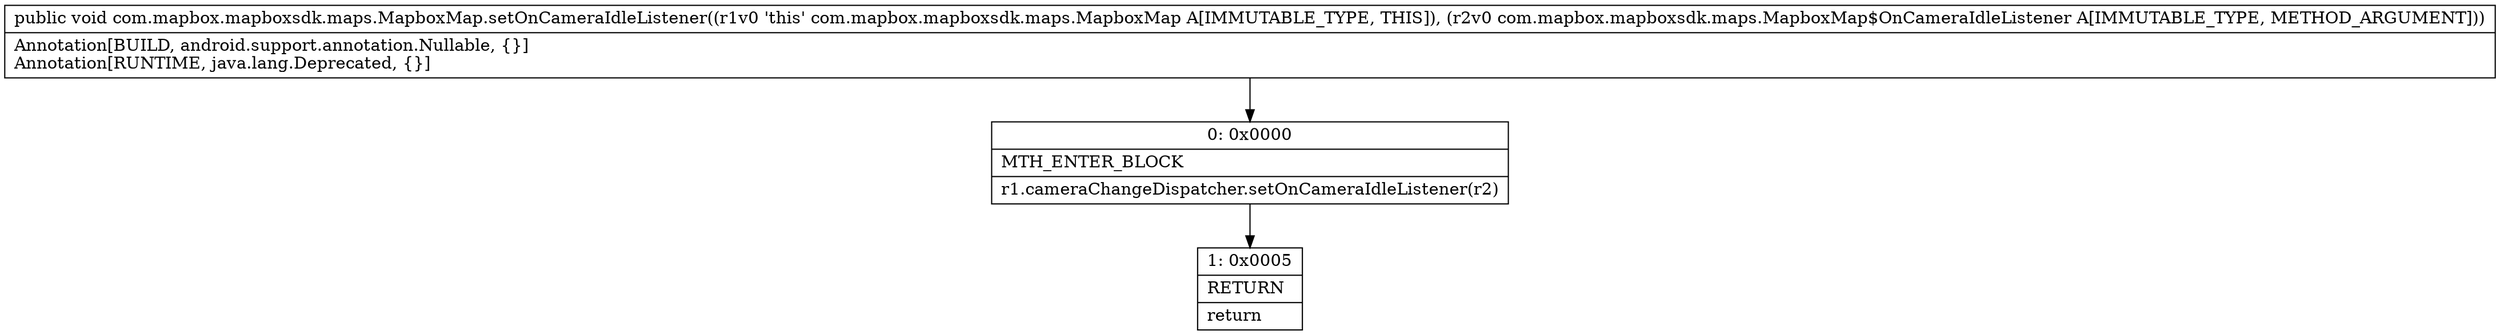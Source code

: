 digraph "CFG forcom.mapbox.mapboxsdk.maps.MapboxMap.setOnCameraIdleListener(Lcom\/mapbox\/mapboxsdk\/maps\/MapboxMap$OnCameraIdleListener;)V" {
Node_0 [shape=record,label="{0\:\ 0x0000|MTH_ENTER_BLOCK\l|r1.cameraChangeDispatcher.setOnCameraIdleListener(r2)\l}"];
Node_1 [shape=record,label="{1\:\ 0x0005|RETURN\l|return\l}"];
MethodNode[shape=record,label="{public void com.mapbox.mapboxsdk.maps.MapboxMap.setOnCameraIdleListener((r1v0 'this' com.mapbox.mapboxsdk.maps.MapboxMap A[IMMUTABLE_TYPE, THIS]), (r2v0 com.mapbox.mapboxsdk.maps.MapboxMap$OnCameraIdleListener A[IMMUTABLE_TYPE, METHOD_ARGUMENT]))  | Annotation[BUILD, android.support.annotation.Nullable, \{\}]\lAnnotation[RUNTIME, java.lang.Deprecated, \{\}]\l}"];
MethodNode -> Node_0;
Node_0 -> Node_1;
}

